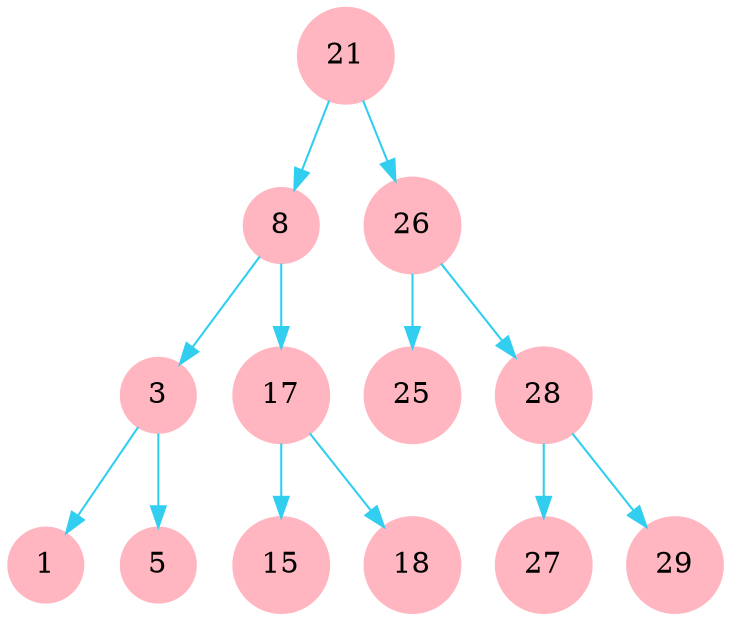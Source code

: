 digraph G
{
     node[shape = circle]
     node[style = filled]
     node[fillcolor = "#FFB6C1"]
     node[color = "#FFB6C1"]
     edge[color = "#31CEF0"]
21->8->3->1
3->5

8->17->15
17->18


21->26->25
26->28->27
28->29



}